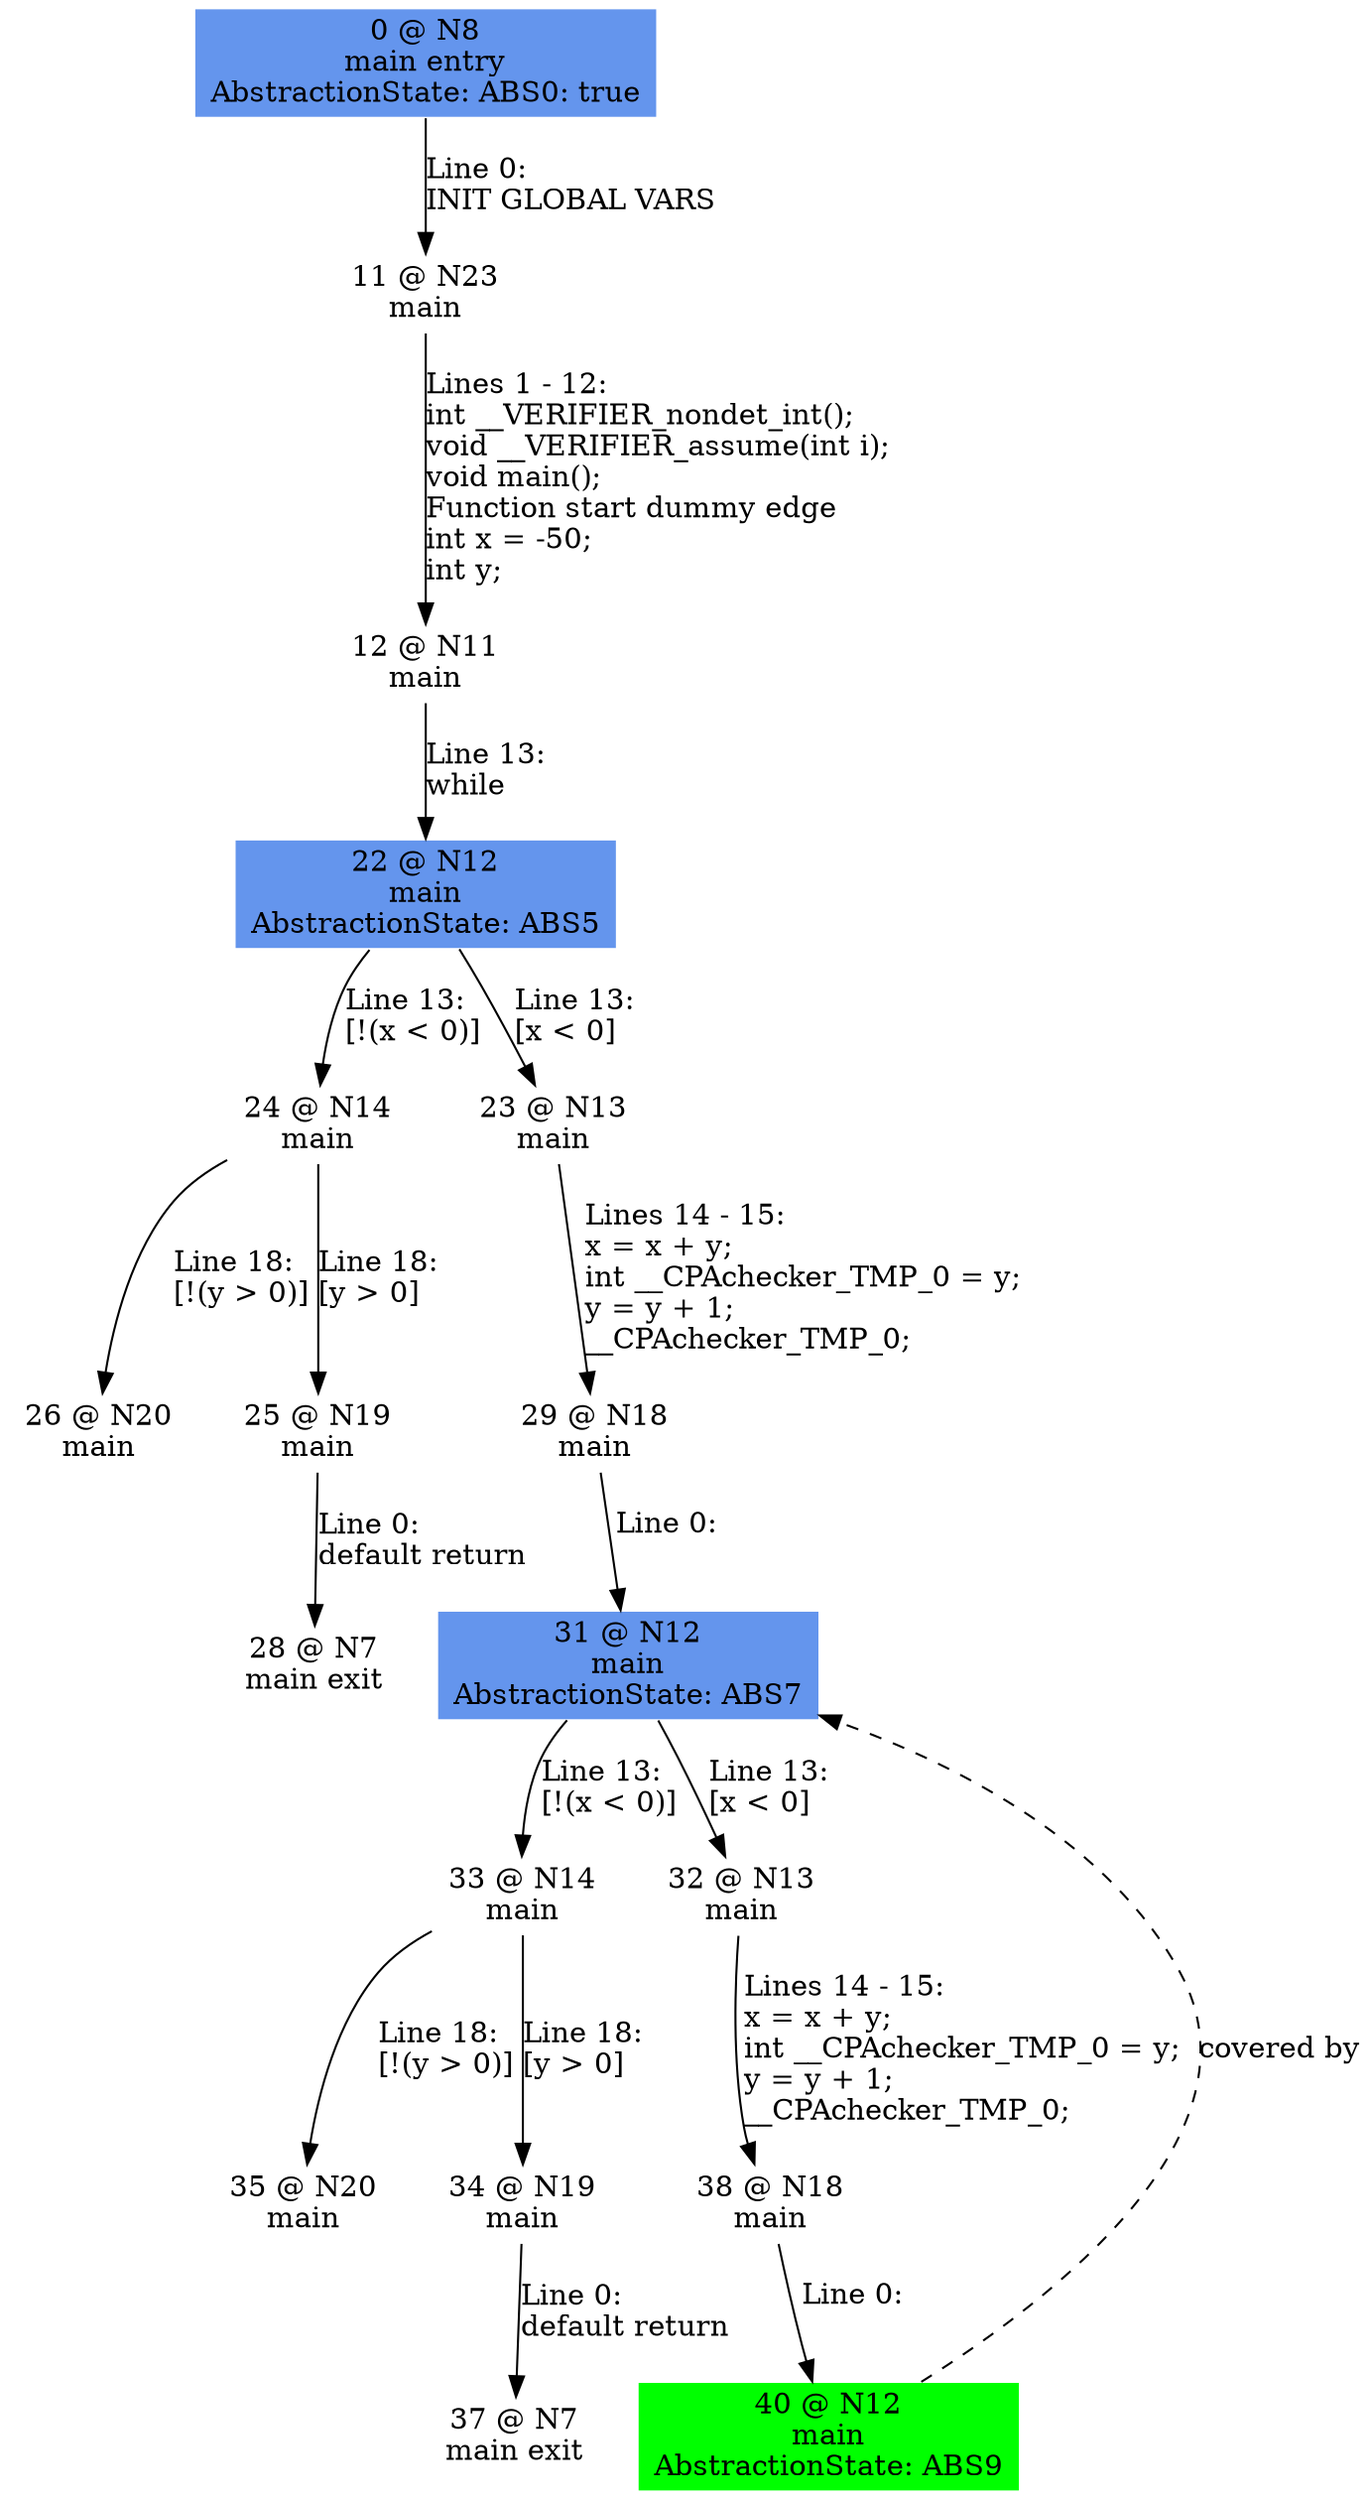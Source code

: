 digraph ARG {
node [style="filled" shape="box" color="white"]
0 [fillcolor="cornflowerblue" label="0 @ N8\nmain entry\nAbstractionState: ABS0: true\n" id="0"]
11 [label="11 @ N23\nmain\n" id="11"]
12 [label="12 @ N11\nmain\n" id="12"]
22 [fillcolor="cornflowerblue" label="22 @ N12\nmain\nAbstractionState: ABS5\n" id="22"]
24 [label="24 @ N14\nmain\n" id="24"]
26 [label="26 @ N20\nmain\n" id="26"]
25 [label="25 @ N19\nmain\n" id="25"]
28 [label="28 @ N7\nmain exit\n" id="28"]
23 [label="23 @ N13\nmain\n" id="23"]
29 [label="29 @ N18\nmain\n" id="29"]
31 [fillcolor="cornflowerblue" label="31 @ N12\nmain\nAbstractionState: ABS7\n" id="31"]
33 [label="33 @ N14\nmain\n" id="33"]
35 [label="35 @ N20\nmain\n" id="35"]
34 [label="34 @ N19\nmain\n" id="34"]
37 [label="37 @ N7\nmain exit\n" id="37"]
32 [label="32 @ N13\nmain\n" id="32"]
38 [label="38 @ N18\nmain\n" id="38"]
40 [fillcolor="green" label="40 @ N12\nmain\nAbstractionState: ABS9\n" id="40"]
0 -> 11 [label="Line 0: \lINIT GLOBAL VARS\l" id="0 -> 11"]
11 -> 12 [label="Lines 1 - 12: \lint __VERIFIER_nondet_int();\lvoid __VERIFIER_assume(int i);\lvoid main();\lFunction start dummy edge\lint x = -50;\lint y;\l" id="11 -> 12"]
12 -> 22 [label="Line 13: \lwhile\l" id="12 -> 22"]
22 -> 23 [label="Line 13: \l[x < 0]\l" id="22 -> 23"]
22 -> 24 [label="Line 13: \l[!(x < 0)]\l" id="22 -> 24"]
24 -> 25 [label="Line 18: \l[y > 0]\l" id="24 -> 25"]
24 -> 26 [label="Line 18: \l[!(y > 0)]\l" id="24 -> 26"]
25 -> 28 [label="Line 0: \ldefault return\l" id="25 -> 28"]
23 -> 29 [label="Lines 14 - 15: \lx = x + y;\lint __CPAchecker_TMP_0 = y;\ly = y + 1;\l__CPAchecker_TMP_0;\l" id="23 -> 29"]
29 -> 31 [label="Line 0: \l\l" id="29 -> 31"]
40 -> 31 [style="dashed" weight="0" label="covered by"]
31 -> 32 [label="Line 13: \l[x < 0]\l" id="31 -> 32"]
31 -> 33 [label="Line 13: \l[!(x < 0)]\l" id="31 -> 33"]
33 -> 34 [label="Line 18: \l[y > 0]\l" id="33 -> 34"]
33 -> 35 [label="Line 18: \l[!(y > 0)]\l" id="33 -> 35"]
34 -> 37 [label="Line 0: \ldefault return\l" id="34 -> 37"]
32 -> 38 [label="Lines 14 - 15: \lx = x + y;\lint __CPAchecker_TMP_0 = y;\ly = y + 1;\l__CPAchecker_TMP_0;\l" id="32 -> 38"]
38 -> 40 [label="Line 0: \l\l" id="38 -> 40"]
}
